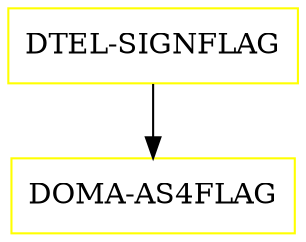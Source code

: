 digraph G {
  "DTEL-SIGNFLAG" [shape=box,color=yellow];
  "DOMA-AS4FLAG" [shape=box,color=yellow,URL="./DOMA_AS4FLAG.html"];
  "DTEL-SIGNFLAG" -> "DOMA-AS4FLAG";
}
